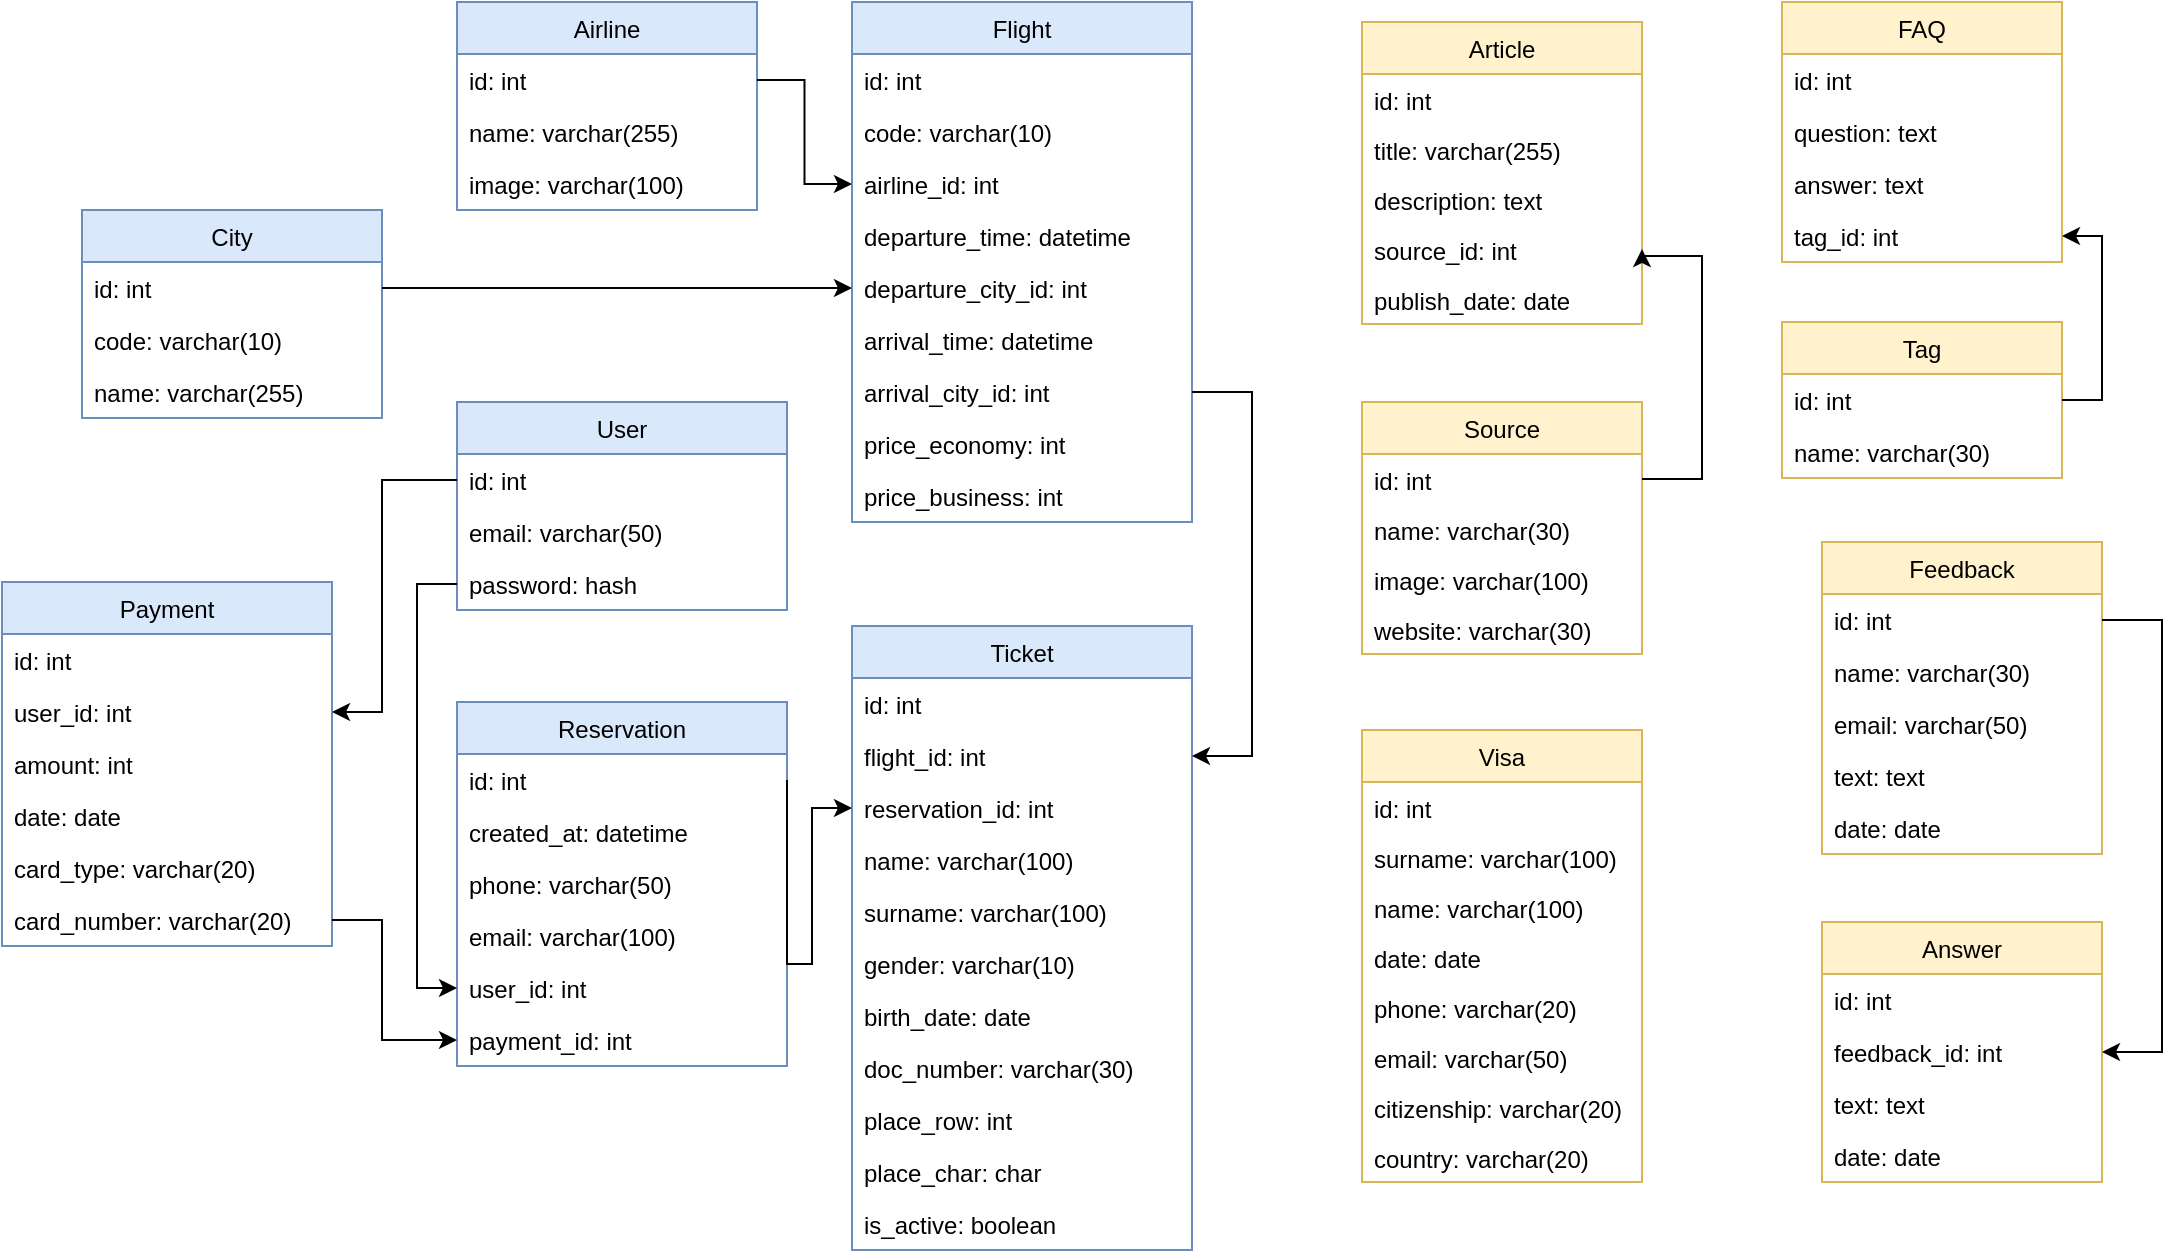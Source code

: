 <mxfile version="20.3.0" type="device"><diagram id="C5RBs43oDa-KdzZeNtuy" name="Page-1"><mxGraphModel dx="946" dy="672" grid="1" gridSize="10" guides="1" tooltips="1" connect="1" arrows="1" fold="1" page="1" pageScale="1" pageWidth="827" pageHeight="1169" math="0" shadow="0"><root><mxCell id="WIyWlLk6GJQsqaUBKTNV-0"/><mxCell id="WIyWlLk6GJQsqaUBKTNV-1" parent="WIyWlLk6GJQsqaUBKTNV-0"/><mxCell id="_5f3Uw6bycCclzPe7hTu-0" value="Airline" style="swimlane;fontStyle=0;childLayout=stackLayout;horizontal=1;startSize=26;fillColor=#dae8fc;horizontalStack=0;resizeParent=1;resizeParentMax=0;resizeLast=0;collapsible=1;marginBottom=0;strokeColor=#6c8ebf;" parent="WIyWlLk6GJQsqaUBKTNV-1" vertex="1"><mxGeometry x="237.5" y="70" width="150" height="104" as="geometry"/></mxCell><mxCell id="_5f3Uw6bycCclzPe7hTu-1" value="id: int" style="text;strokeColor=none;fillColor=none;align=left;verticalAlign=top;spacingLeft=4;spacingRight=4;overflow=hidden;rotatable=0;points=[[0,0.5],[1,0.5]];portConstraint=eastwest;" parent="_5f3Uw6bycCclzPe7hTu-0" vertex="1"><mxGeometry y="26" width="150" height="26" as="geometry"/></mxCell><mxCell id="_5f3Uw6bycCclzPe7hTu-2" value="name: varchar(255)" style="text;strokeColor=none;fillColor=none;align=left;verticalAlign=top;spacingLeft=4;spacingRight=4;overflow=hidden;rotatable=0;points=[[0,0.5],[1,0.5]];portConstraint=eastwest;" parent="_5f3Uw6bycCclzPe7hTu-0" vertex="1"><mxGeometry y="52" width="150" height="26" as="geometry"/></mxCell><mxCell id="ZoM3NRQeyZiOibWKj3f9-0" value="image: varchar(100)" style="text;strokeColor=none;fillColor=none;align=left;verticalAlign=top;spacingLeft=4;spacingRight=4;overflow=hidden;rotatable=0;points=[[0,0.5],[1,0.5]];portConstraint=eastwest;" vertex="1" parent="_5f3Uw6bycCclzPe7hTu-0"><mxGeometry y="78" width="150" height="26" as="geometry"/></mxCell><mxCell id="_5f3Uw6bycCclzPe7hTu-4" value="Flight" style="swimlane;fontStyle=0;childLayout=stackLayout;horizontal=1;startSize=26;fillColor=#dae8fc;horizontalStack=0;resizeParent=1;resizeParentMax=0;resizeLast=0;collapsible=1;marginBottom=0;strokeColor=#6c8ebf;" parent="WIyWlLk6GJQsqaUBKTNV-1" vertex="1"><mxGeometry x="435" y="70" width="170" height="260" as="geometry"/></mxCell><mxCell id="_5f3Uw6bycCclzPe7hTu-5" value="id: int" style="text;strokeColor=none;fillColor=none;align=left;verticalAlign=top;spacingLeft=4;spacingRight=4;overflow=hidden;rotatable=0;points=[[0,0.5],[1,0.5]];portConstraint=eastwest;" parent="_5f3Uw6bycCclzPe7hTu-4" vertex="1"><mxGeometry y="26" width="170" height="26" as="geometry"/></mxCell><mxCell id="_5f3Uw6bycCclzPe7hTu-7" value="code: varchar(10)" style="text;strokeColor=none;fillColor=none;align=left;verticalAlign=top;spacingLeft=4;spacingRight=4;overflow=hidden;rotatable=0;points=[[0,0.5],[1,0.5]];portConstraint=eastwest;" parent="_5f3Uw6bycCclzPe7hTu-4" vertex="1"><mxGeometry y="52" width="170" height="26" as="geometry"/></mxCell><mxCell id="_5f3Uw6bycCclzPe7hTu-16" value="airline_id: int" style="text;strokeColor=none;fillColor=none;align=left;verticalAlign=top;spacingLeft=4;spacingRight=4;overflow=hidden;rotatable=0;points=[[0,0.5],[1,0.5]];portConstraint=eastwest;" parent="_5f3Uw6bycCclzPe7hTu-4" vertex="1"><mxGeometry y="78" width="170" height="26" as="geometry"/></mxCell><mxCell id="_5f3Uw6bycCclzPe7hTu-6" value="departure_time: datetime " style="text;strokeColor=none;fillColor=none;align=left;verticalAlign=top;spacingLeft=4;spacingRight=4;overflow=hidden;rotatable=0;points=[[0,0.5],[1,0.5]];portConstraint=eastwest;" parent="_5f3Uw6bycCclzPe7hTu-4" vertex="1"><mxGeometry y="104" width="170" height="26" as="geometry"/></mxCell><mxCell id="_5f3Uw6bycCclzPe7hTu-13" value="departure_city_id: int " style="text;strokeColor=none;fillColor=none;align=left;verticalAlign=top;spacingLeft=4;spacingRight=4;overflow=hidden;rotatable=0;points=[[0,0.5],[1,0.5]];portConstraint=eastwest;" parent="_5f3Uw6bycCclzPe7hTu-4" vertex="1"><mxGeometry y="130" width="170" height="26" as="geometry"/></mxCell><mxCell id="_5f3Uw6bycCclzPe7hTu-11" value="arrival_time: datetime " style="text;strokeColor=none;fillColor=none;align=left;verticalAlign=top;spacingLeft=4;spacingRight=4;overflow=hidden;rotatable=0;points=[[0,0.5],[1,0.5]];portConstraint=eastwest;" parent="_5f3Uw6bycCclzPe7hTu-4" vertex="1"><mxGeometry y="156" width="170" height="26" as="geometry"/></mxCell><mxCell id="_5f3Uw6bycCclzPe7hTu-12" value="arrival_city_id: int " style="text;strokeColor=none;fillColor=none;align=left;verticalAlign=top;spacingLeft=4;spacingRight=4;overflow=hidden;rotatable=0;points=[[0,0.5],[1,0.5]];portConstraint=eastwest;" parent="_5f3Uw6bycCclzPe7hTu-4" vertex="1"><mxGeometry y="182" width="170" height="26" as="geometry"/></mxCell><mxCell id="_5f3Uw6bycCclzPe7hTu-17" value="price_economy: int " style="text;strokeColor=none;fillColor=none;align=left;verticalAlign=top;spacingLeft=4;spacingRight=4;overflow=hidden;rotatable=0;points=[[0,0.5],[1,0.5]];portConstraint=eastwest;" parent="_5f3Uw6bycCclzPe7hTu-4" vertex="1"><mxGeometry y="208" width="170" height="26" as="geometry"/></mxCell><mxCell id="_5f3Uw6bycCclzPe7hTu-18" value="price_business: int " style="text;strokeColor=none;fillColor=none;align=left;verticalAlign=top;spacingLeft=4;spacingRight=4;overflow=hidden;rotatable=0;points=[[0,0.5],[1,0.5]];portConstraint=eastwest;" parent="_5f3Uw6bycCclzPe7hTu-4" vertex="1"><mxGeometry y="234" width="170" height="26" as="geometry"/></mxCell><mxCell id="_5f3Uw6bycCclzPe7hTu-8" value="City" style="swimlane;fontStyle=0;childLayout=stackLayout;horizontal=1;startSize=26;fillColor=#dae8fc;horizontalStack=0;resizeParent=1;resizeParentMax=0;resizeLast=0;collapsible=1;marginBottom=0;strokeColor=#6c8ebf;" parent="WIyWlLk6GJQsqaUBKTNV-1" vertex="1"><mxGeometry x="50" y="174" width="150" height="104" as="geometry"/></mxCell><mxCell id="_5f3Uw6bycCclzPe7hTu-9" value="id: int" style="text;strokeColor=none;fillColor=none;align=left;verticalAlign=top;spacingLeft=4;spacingRight=4;overflow=hidden;rotatable=0;points=[[0,0.5],[1,0.5]];portConstraint=eastwest;" parent="_5f3Uw6bycCclzPe7hTu-8" vertex="1"><mxGeometry y="26" width="150" height="26" as="geometry"/></mxCell><mxCell id="_5f3Uw6bycCclzPe7hTu-73" value="code: varchar(10)" style="text;strokeColor=none;fillColor=none;align=left;verticalAlign=top;spacingLeft=4;spacingRight=4;overflow=hidden;rotatable=0;points=[[0,0.5],[1,0.5]];portConstraint=eastwest;" parent="_5f3Uw6bycCclzPe7hTu-8" vertex="1"><mxGeometry y="52" width="150" height="26" as="geometry"/></mxCell><mxCell id="_5f3Uw6bycCclzPe7hTu-10" value="name: varchar(255)" style="text;strokeColor=none;fillColor=none;align=left;verticalAlign=top;spacingLeft=4;spacingRight=4;overflow=hidden;rotatable=0;points=[[0,0.5],[1,0.5]];portConstraint=eastwest;" parent="_5f3Uw6bycCclzPe7hTu-8" vertex="1"><mxGeometry y="78" width="150" height="26" as="geometry"/></mxCell><mxCell id="_5f3Uw6bycCclzPe7hTu-15" style="edgeStyle=orthogonalEdgeStyle;rounded=0;orthogonalLoop=1;jettySize=auto;html=1;exitX=1;exitY=0.5;exitDx=0;exitDy=0;entryX=0;entryY=0.5;entryDx=0;entryDy=0;" parent="WIyWlLk6GJQsqaUBKTNV-1" source="_5f3Uw6bycCclzPe7hTu-1" target="_5f3Uw6bycCclzPe7hTu-16" edge="1"><mxGeometry relative="1" as="geometry"/></mxCell><mxCell id="_5f3Uw6bycCclzPe7hTu-45" value="Ticket" style="swimlane;fontStyle=0;childLayout=stackLayout;horizontal=1;startSize=26;fillColor=#dae8fc;horizontalStack=0;resizeParent=1;resizeParentMax=0;resizeLast=0;collapsible=1;marginBottom=0;strokeColor=#6c8ebf;" parent="WIyWlLk6GJQsqaUBKTNV-1" vertex="1"><mxGeometry x="435" y="382" width="170" height="312" as="geometry"/></mxCell><mxCell id="_5f3Uw6bycCclzPe7hTu-46" value="id: int" style="text;strokeColor=none;fillColor=none;align=left;verticalAlign=top;spacingLeft=4;spacingRight=4;overflow=hidden;rotatable=0;points=[[0,0.5],[1,0.5]];portConstraint=eastwest;" parent="_5f3Uw6bycCclzPe7hTu-45" vertex="1"><mxGeometry y="26" width="170" height="26" as="geometry"/></mxCell><mxCell id="_5f3Uw6bycCclzPe7hTu-48" value="flight_id: int" style="text;strokeColor=none;fillColor=none;align=left;verticalAlign=top;spacingLeft=4;spacingRight=4;overflow=hidden;rotatable=0;points=[[0,0.5],[1,0.5]];portConstraint=eastwest;" parent="_5f3Uw6bycCclzPe7hTu-45" vertex="1"><mxGeometry y="52" width="170" height="26" as="geometry"/></mxCell><mxCell id="_5f3Uw6bycCclzPe7hTu-50" value="reservation_id: int" style="text;strokeColor=none;fillColor=none;align=left;verticalAlign=top;spacingLeft=4;spacingRight=4;overflow=hidden;rotatable=0;points=[[0,0.5],[1,0.5]];portConstraint=eastwest;" parent="_5f3Uw6bycCclzPe7hTu-45" vertex="1"><mxGeometry y="78" width="170" height="26" as="geometry"/></mxCell><mxCell id="_5f3Uw6bycCclzPe7hTu-53" value="name: varchar(100)" style="text;strokeColor=none;fillColor=none;align=left;verticalAlign=top;spacingLeft=4;spacingRight=4;overflow=hidden;rotatable=0;points=[[0,0.5],[1,0.5]];portConstraint=eastwest;" parent="_5f3Uw6bycCclzPe7hTu-45" vertex="1"><mxGeometry y="104" width="170" height="26" as="geometry"/></mxCell><mxCell id="_5f3Uw6bycCclzPe7hTu-54" value="surname: varchar(100)" style="text;strokeColor=none;fillColor=none;align=left;verticalAlign=top;spacingLeft=4;spacingRight=4;overflow=hidden;rotatable=0;points=[[0,0.5],[1,0.5]];portConstraint=eastwest;" parent="_5f3Uw6bycCclzPe7hTu-45" vertex="1"><mxGeometry y="130" width="170" height="26" as="geometry"/></mxCell><mxCell id="_5f3Uw6bycCclzPe7hTu-55" value="gender: varchar(10)" style="text;strokeColor=none;fillColor=none;align=left;verticalAlign=top;spacingLeft=4;spacingRight=4;overflow=hidden;rotatable=0;points=[[0,0.5],[1,0.5]];portConstraint=eastwest;" parent="_5f3Uw6bycCclzPe7hTu-45" vertex="1"><mxGeometry y="156" width="170" height="26" as="geometry"/></mxCell><mxCell id="_5f3Uw6bycCclzPe7hTu-57" value="birth_date: date" style="text;strokeColor=none;fillColor=none;align=left;verticalAlign=top;spacingLeft=4;spacingRight=4;overflow=hidden;rotatable=0;points=[[0,0.5],[1,0.5]];portConstraint=eastwest;" parent="_5f3Uw6bycCclzPe7hTu-45" vertex="1"><mxGeometry y="182" width="170" height="26" as="geometry"/></mxCell><mxCell id="_5f3Uw6bycCclzPe7hTu-56" value="doc_number: varchar(30)" style="text;strokeColor=none;fillColor=none;align=left;verticalAlign=top;spacingLeft=4;spacingRight=4;overflow=hidden;rotatable=0;points=[[0,0.5],[1,0.5]];portConstraint=eastwest;" parent="_5f3Uw6bycCclzPe7hTu-45" vertex="1"><mxGeometry y="208" width="170" height="26" as="geometry"/></mxCell><mxCell id="_5f3Uw6bycCclzPe7hTu-49" value="place_row: int" style="text;strokeColor=none;fillColor=none;align=left;verticalAlign=top;spacingLeft=4;spacingRight=4;overflow=hidden;rotatable=0;points=[[0,0.5],[1,0.5]];portConstraint=eastwest;" parent="_5f3Uw6bycCclzPe7hTu-45" vertex="1"><mxGeometry y="234" width="170" height="26" as="geometry"/></mxCell><mxCell id="_5f3Uw6bycCclzPe7hTu-65" value="place_char: char" style="text;strokeColor=none;fillColor=none;align=left;verticalAlign=top;spacingLeft=4;spacingRight=4;overflow=hidden;rotatable=0;points=[[0,0.5],[1,0.5]];portConstraint=eastwest;" parent="_5f3Uw6bycCclzPe7hTu-45" vertex="1"><mxGeometry y="260" width="170" height="26" as="geometry"/></mxCell><mxCell id="_5f3Uw6bycCclzPe7hTu-66" value="is_active: boolean" style="text;strokeColor=none;fillColor=none;align=left;verticalAlign=top;spacingLeft=4;spacingRight=4;overflow=hidden;rotatable=0;points=[[0,0.5],[1,0.5]];portConstraint=eastwest;" parent="_5f3Uw6bycCclzPe7hTu-45" vertex="1"><mxGeometry y="286" width="170" height="26" as="geometry"/></mxCell><mxCell id="_5f3Uw6bycCclzPe7hTu-58" value="Payment" style="swimlane;fontStyle=0;childLayout=stackLayout;horizontal=1;startSize=26;fillColor=#dae8fc;horizontalStack=0;resizeParent=1;resizeParentMax=0;resizeLast=0;collapsible=1;marginBottom=0;strokeColor=#6c8ebf;" parent="WIyWlLk6GJQsqaUBKTNV-1" vertex="1"><mxGeometry x="10" y="360" width="165" height="182" as="geometry"/></mxCell><mxCell id="_5f3Uw6bycCclzPe7hTu-59" value="id: int" style="text;strokeColor=none;fillColor=none;align=left;verticalAlign=top;spacingLeft=4;spacingRight=4;overflow=hidden;rotatable=0;points=[[0,0.5],[1,0.5]];portConstraint=eastwest;" parent="_5f3Uw6bycCclzPe7hTu-58" vertex="1"><mxGeometry y="26" width="165" height="26" as="geometry"/></mxCell><mxCell id="_5f3Uw6bycCclzPe7hTu-62" value="user_id: int" style="text;strokeColor=none;fillColor=none;align=left;verticalAlign=top;spacingLeft=4;spacingRight=4;overflow=hidden;rotatable=0;points=[[0,0.5],[1,0.5]];portConstraint=eastwest;" parent="_5f3Uw6bycCclzPe7hTu-58" vertex="1"><mxGeometry y="52" width="165" height="26" as="geometry"/></mxCell><mxCell id="_5f3Uw6bycCclzPe7hTu-61" value="amount: int" style="text;strokeColor=none;fillColor=none;align=left;verticalAlign=top;spacingLeft=4;spacingRight=4;overflow=hidden;rotatable=0;points=[[0,0.5],[1,0.5]];portConstraint=eastwest;" parent="_5f3Uw6bycCclzPe7hTu-58" vertex="1"><mxGeometry y="78" width="165" height="26" as="geometry"/></mxCell><mxCell id="_5f3Uw6bycCclzPe7hTu-60" value="date: date" style="text;strokeColor=none;fillColor=none;align=left;verticalAlign=top;spacingLeft=4;spacingRight=4;overflow=hidden;rotatable=0;points=[[0,0.5],[1,0.5]];portConstraint=eastwest;" parent="_5f3Uw6bycCclzPe7hTu-58" vertex="1"><mxGeometry y="104" width="165" height="26" as="geometry"/></mxCell><mxCell id="_5f3Uw6bycCclzPe7hTu-64" value="card_type: varchar(20)" style="text;strokeColor=none;fillColor=none;align=left;verticalAlign=top;spacingLeft=4;spacingRight=4;overflow=hidden;rotatable=0;points=[[0,0.5],[1,0.5]];portConstraint=eastwest;" parent="_5f3Uw6bycCclzPe7hTu-58" vertex="1"><mxGeometry y="130" width="165" height="26" as="geometry"/></mxCell><mxCell id="_5f3Uw6bycCclzPe7hTu-63" value="card_number: varchar(20)" style="text;strokeColor=none;fillColor=none;align=left;verticalAlign=top;spacingLeft=4;spacingRight=4;overflow=hidden;rotatable=0;points=[[0,0.5],[1,0.5]];portConstraint=eastwest;" parent="_5f3Uw6bycCclzPe7hTu-58" vertex="1"><mxGeometry y="156" width="165" height="26" as="geometry"/></mxCell><mxCell id="_5f3Uw6bycCclzPe7hTu-68" style="edgeStyle=orthogonalEdgeStyle;rounded=0;orthogonalLoop=1;jettySize=auto;html=1;exitX=1;exitY=0.5;exitDx=0;exitDy=0;entryX=1;entryY=0.5;entryDx=0;entryDy=0;" parent="WIyWlLk6GJQsqaUBKTNV-1" source="_5f3Uw6bycCclzPe7hTu-12" target="_5f3Uw6bycCclzPe7hTu-48" edge="1"><mxGeometry relative="1" as="geometry"><Array as="points"><mxPoint x="635" y="265"/><mxPoint x="635" y="447"/></Array></mxGeometry></mxCell><mxCell id="_5f3Uw6bycCclzPe7hTu-74" value="User" style="swimlane;fontStyle=0;childLayout=stackLayout;horizontal=1;startSize=26;fillColor=#dae8fc;horizontalStack=0;resizeParent=1;resizeParentMax=0;resizeLast=0;collapsible=1;marginBottom=0;strokeColor=#6c8ebf;" parent="WIyWlLk6GJQsqaUBKTNV-1" vertex="1"><mxGeometry x="237.5" y="270" width="165" height="104" as="geometry"/></mxCell><mxCell id="_5f3Uw6bycCclzPe7hTu-75" value="id: int" style="text;strokeColor=none;fillColor=none;align=left;verticalAlign=top;spacingLeft=4;spacingRight=4;overflow=hidden;rotatable=0;points=[[0,0.5],[1,0.5]];portConstraint=eastwest;" parent="_5f3Uw6bycCclzPe7hTu-74" vertex="1"><mxGeometry y="26" width="165" height="26" as="geometry"/></mxCell><mxCell id="_5f3Uw6bycCclzPe7hTu-76" value="email: varchar(50)" style="text;strokeColor=none;fillColor=none;align=left;verticalAlign=top;spacingLeft=4;spacingRight=4;overflow=hidden;rotatable=0;points=[[0,0.5],[1,0.5]];portConstraint=eastwest;" parent="_5f3Uw6bycCclzPe7hTu-74" vertex="1"><mxGeometry y="52" width="165" height="26" as="geometry"/></mxCell><mxCell id="_5f3Uw6bycCclzPe7hTu-77" value="password: hash" style="text;strokeColor=none;fillColor=none;align=left;verticalAlign=top;spacingLeft=4;spacingRight=4;overflow=hidden;rotatable=0;points=[[0,0.5],[1,0.5]];portConstraint=eastwest;" parent="_5f3Uw6bycCclzPe7hTu-74" vertex="1"><mxGeometry y="78" width="165" height="26" as="geometry"/></mxCell><mxCell id="_5f3Uw6bycCclzPe7hTu-86" value="Article" style="swimlane;fontStyle=0;childLayout=stackLayout;horizontal=1;startSize=26;fillColor=#fff2cc;horizontalStack=0;resizeParent=1;resizeParentMax=0;resizeLast=0;collapsible=1;marginBottom=0;strokeColor=#d6b656;" parent="WIyWlLk6GJQsqaUBKTNV-1" vertex="1"><mxGeometry x="690" y="80" width="140" height="151" as="geometry"/></mxCell><mxCell id="_5f3Uw6bycCclzPe7hTu-87" value="id: int" style="text;strokeColor=none;fillColor=none;align=left;verticalAlign=top;spacingLeft=4;spacingRight=4;overflow=hidden;rotatable=0;points=[[0,0.5],[1,0.5]];portConstraint=eastwest;" parent="_5f3Uw6bycCclzPe7hTu-86" vertex="1"><mxGeometry y="26" width="140" height="25" as="geometry"/></mxCell><mxCell id="_5f3Uw6bycCclzPe7hTu-88" value="title: varchar(255)" style="text;strokeColor=none;fillColor=none;align=left;verticalAlign=top;spacingLeft=4;spacingRight=4;overflow=hidden;rotatable=0;points=[[0,0.5],[1,0.5]];portConstraint=eastwest;" parent="_5f3Uw6bycCclzPe7hTu-86" vertex="1"><mxGeometry y="51" width="140" height="25" as="geometry"/></mxCell><mxCell id="_5f3Uw6bycCclzPe7hTu-89" value="description: text" style="text;strokeColor=none;fillColor=none;align=left;verticalAlign=top;spacingLeft=4;spacingRight=4;overflow=hidden;rotatable=0;points=[[0,0.5],[1,0.5]];portConstraint=eastwest;" parent="_5f3Uw6bycCclzPe7hTu-86" vertex="1"><mxGeometry y="76" width="140" height="25" as="geometry"/></mxCell><mxCell id="_5f3Uw6bycCclzPe7hTu-91" value="source_id: int" style="text;strokeColor=none;fillColor=none;align=left;verticalAlign=top;spacingLeft=4;spacingRight=4;overflow=hidden;rotatable=0;points=[[0,0.5],[1,0.5]];portConstraint=eastwest;" parent="_5f3Uw6bycCclzPe7hTu-86" vertex="1"><mxGeometry y="101" width="140" height="25" as="geometry"/></mxCell><mxCell id="_5f3Uw6bycCclzPe7hTu-119" value="publish_date: date" style="text;strokeColor=none;fillColor=none;align=left;verticalAlign=top;spacingLeft=4;spacingRight=4;overflow=hidden;rotatable=0;points=[[0,0.5],[1,0.5]];portConstraint=eastwest;" parent="_5f3Uw6bycCclzPe7hTu-86" vertex="1"><mxGeometry y="126" width="140" height="25" as="geometry"/></mxCell><mxCell id="_5f3Uw6bycCclzPe7hTu-92" value="Source" style="swimlane;fontStyle=0;childLayout=stackLayout;horizontal=1;startSize=26;fillColor=#fff2cc;horizontalStack=0;resizeParent=1;resizeParentMax=0;resizeLast=0;collapsible=1;marginBottom=0;strokeColor=#d6b656;" parent="WIyWlLk6GJQsqaUBKTNV-1" vertex="1"><mxGeometry x="690" y="270" width="140" height="126" as="geometry"/></mxCell><mxCell id="_5f3Uw6bycCclzPe7hTu-93" value="id: int" style="text;strokeColor=none;fillColor=none;align=left;verticalAlign=top;spacingLeft=4;spacingRight=4;overflow=hidden;rotatable=0;points=[[0,0.5],[1,0.5]];portConstraint=eastwest;" parent="_5f3Uw6bycCclzPe7hTu-92" vertex="1"><mxGeometry y="26" width="140" height="25" as="geometry"/></mxCell><mxCell id="_5f3Uw6bycCclzPe7hTu-94" value="name: varchar(30)" style="text;strokeColor=none;fillColor=none;align=left;verticalAlign=top;spacingLeft=4;spacingRight=4;overflow=hidden;rotatable=0;points=[[0,0.5],[1,0.5]];portConstraint=eastwest;" parent="_5f3Uw6bycCclzPe7hTu-92" vertex="1"><mxGeometry y="51" width="140" height="25" as="geometry"/></mxCell><mxCell id="_5f3Uw6bycCclzPe7hTu-95" value="image: varchar(100)" style="text;strokeColor=none;fillColor=none;align=left;verticalAlign=top;spacingLeft=4;spacingRight=4;overflow=hidden;rotatable=0;points=[[0,0.5],[1,0.5]];portConstraint=eastwest;" parent="_5f3Uw6bycCclzPe7hTu-92" vertex="1"><mxGeometry y="76" width="140" height="25" as="geometry"/></mxCell><mxCell id="_5f3Uw6bycCclzPe7hTu-96" value="website: varchar(30)" style="text;strokeColor=none;fillColor=none;align=left;verticalAlign=top;spacingLeft=4;spacingRight=4;overflow=hidden;rotatable=0;points=[[0,0.5],[1,0.5]];portConstraint=eastwest;" parent="_5f3Uw6bycCclzPe7hTu-92" vertex="1"><mxGeometry y="101" width="140" height="25" as="geometry"/></mxCell><mxCell id="_5f3Uw6bycCclzPe7hTu-98" style="edgeStyle=orthogonalEdgeStyle;rounded=0;orthogonalLoop=1;jettySize=auto;html=1;exitX=1;exitY=0.5;exitDx=0;exitDy=0;entryX=1;entryY=0.5;entryDx=0;entryDy=0;" parent="WIyWlLk6GJQsqaUBKTNV-1" source="_5f3Uw6bycCclzPe7hTu-93" target="_5f3Uw6bycCclzPe7hTu-91" edge="1"><mxGeometry relative="1" as="geometry"><Array as="points"><mxPoint x="860" y="309"/><mxPoint x="860" y="197"/></Array></mxGeometry></mxCell><mxCell id="_5f3Uw6bycCclzPe7hTu-99" value="FAQ" style="swimlane;fontStyle=0;childLayout=stackLayout;horizontal=1;startSize=26;fillColor=#fff2cc;horizontalStack=0;resizeParent=1;resizeParentMax=0;resizeLast=0;collapsible=1;marginBottom=0;strokeColor=#d6b656;" parent="WIyWlLk6GJQsqaUBKTNV-1" vertex="1"><mxGeometry x="900" y="70" width="140" height="130" as="geometry"/></mxCell><mxCell id="_5f3Uw6bycCclzPe7hTu-100" value="id: int" style="text;strokeColor=none;fillColor=none;align=left;verticalAlign=top;spacingLeft=4;spacingRight=4;overflow=hidden;rotatable=0;points=[[0,0.5],[1,0.5]];portConstraint=eastwest;" parent="_5f3Uw6bycCclzPe7hTu-99" vertex="1"><mxGeometry y="26" width="140" height="26" as="geometry"/></mxCell><mxCell id="_5f3Uw6bycCclzPe7hTu-101" value="question: text" style="text;strokeColor=none;fillColor=none;align=left;verticalAlign=top;spacingLeft=4;spacingRight=4;overflow=hidden;rotatable=0;points=[[0,0.5],[1,0.5]];portConstraint=eastwest;" parent="_5f3Uw6bycCclzPe7hTu-99" vertex="1"><mxGeometry y="52" width="140" height="26" as="geometry"/></mxCell><mxCell id="_5f3Uw6bycCclzPe7hTu-102" value="answer: text" style="text;strokeColor=none;fillColor=none;align=left;verticalAlign=top;spacingLeft=4;spacingRight=4;overflow=hidden;rotatable=0;points=[[0,0.5],[1,0.5]];portConstraint=eastwest;" parent="_5f3Uw6bycCclzPe7hTu-99" vertex="1"><mxGeometry y="78" width="140" height="26" as="geometry"/></mxCell><mxCell id="_5f3Uw6bycCclzPe7hTu-104" value="tag_id: int" style="text;strokeColor=none;fillColor=none;align=left;verticalAlign=top;spacingLeft=4;spacingRight=4;overflow=hidden;rotatable=0;points=[[0,0.5],[1,0.5]];portConstraint=eastwest;" parent="_5f3Uw6bycCclzPe7hTu-99" vertex="1"><mxGeometry y="104" width="140" height="26" as="geometry"/></mxCell><mxCell id="_5f3Uw6bycCclzPe7hTu-105" value="Tag" style="swimlane;fontStyle=0;childLayout=stackLayout;horizontal=1;startSize=26;fillColor=#fff2cc;horizontalStack=0;resizeParent=1;resizeParentMax=0;resizeLast=0;collapsible=1;marginBottom=0;strokeColor=#d6b656;" parent="WIyWlLk6GJQsqaUBKTNV-1" vertex="1"><mxGeometry x="900" y="230" width="140" height="78" as="geometry"/></mxCell><mxCell id="_5f3Uw6bycCclzPe7hTu-106" value="id: int" style="text;strokeColor=none;fillColor=none;align=left;verticalAlign=top;spacingLeft=4;spacingRight=4;overflow=hidden;rotatable=0;points=[[0,0.5],[1,0.5]];portConstraint=eastwest;" parent="_5f3Uw6bycCclzPe7hTu-105" vertex="1"><mxGeometry y="26" width="140" height="26" as="geometry"/></mxCell><mxCell id="_5f3Uw6bycCclzPe7hTu-107" value="name: varchar(30)" style="text;strokeColor=none;fillColor=none;align=left;verticalAlign=top;spacingLeft=4;spacingRight=4;overflow=hidden;rotatable=0;points=[[0,0.5],[1,0.5]];portConstraint=eastwest;" parent="_5f3Uw6bycCclzPe7hTu-105" vertex="1"><mxGeometry y="52" width="140" height="26" as="geometry"/></mxCell><mxCell id="_5f3Uw6bycCclzPe7hTu-111" style="edgeStyle=orthogonalEdgeStyle;rounded=0;orthogonalLoop=1;jettySize=auto;html=1;exitX=1;exitY=0.5;exitDx=0;exitDy=0;entryX=1;entryY=0.5;entryDx=0;entryDy=0;" parent="WIyWlLk6GJQsqaUBKTNV-1" source="_5f3Uw6bycCclzPe7hTu-106" target="_5f3Uw6bycCclzPe7hTu-104" edge="1"><mxGeometry relative="1" as="geometry"/></mxCell><mxCell id="_5f3Uw6bycCclzPe7hTu-116" value="Feedback" style="swimlane;fontStyle=0;childLayout=stackLayout;horizontal=1;startSize=26;fillColor=#fff2cc;horizontalStack=0;resizeParent=1;resizeParentMax=0;resizeLast=0;collapsible=1;marginBottom=0;strokeColor=#d6b656;" parent="WIyWlLk6GJQsqaUBKTNV-1" vertex="1"><mxGeometry x="920" y="340" width="140" height="156" as="geometry"/></mxCell><mxCell id="_5f3Uw6bycCclzPe7hTu-117" value="id: int" style="text;strokeColor=none;fillColor=none;align=left;verticalAlign=top;spacingLeft=4;spacingRight=4;overflow=hidden;rotatable=0;points=[[0,0.5],[1,0.5]];portConstraint=eastwest;" parent="_5f3Uw6bycCclzPe7hTu-116" vertex="1"><mxGeometry y="26" width="140" height="26" as="geometry"/></mxCell><mxCell id="_5f3Uw6bycCclzPe7hTu-118" value="name: varchar(30)" style="text;strokeColor=none;fillColor=none;align=left;verticalAlign=top;spacingLeft=4;spacingRight=4;overflow=hidden;rotatable=0;points=[[0,0.5],[1,0.5]];portConstraint=eastwest;" parent="_5f3Uw6bycCclzPe7hTu-116" vertex="1"><mxGeometry y="52" width="140" height="26" as="geometry"/></mxCell><mxCell id="_5f3Uw6bycCclzPe7hTu-120" value="email: varchar(50)" style="text;strokeColor=none;fillColor=none;align=left;verticalAlign=top;spacingLeft=4;spacingRight=4;overflow=hidden;rotatable=0;points=[[0,0.5],[1,0.5]];portConstraint=eastwest;" parent="_5f3Uw6bycCclzPe7hTu-116" vertex="1"><mxGeometry y="78" width="140" height="26" as="geometry"/></mxCell><mxCell id="_5f3Uw6bycCclzPe7hTu-121" value="text: text" style="text;strokeColor=none;fillColor=none;align=left;verticalAlign=top;spacingLeft=4;spacingRight=4;overflow=hidden;rotatable=0;points=[[0,0.5],[1,0.5]];portConstraint=eastwest;" parent="_5f3Uw6bycCclzPe7hTu-116" vertex="1"><mxGeometry y="104" width="140" height="26" as="geometry"/></mxCell><mxCell id="_5f3Uw6bycCclzPe7hTu-122" value="date: date" style="text;strokeColor=none;fillColor=none;align=left;verticalAlign=top;spacingLeft=4;spacingRight=4;overflow=hidden;rotatable=0;points=[[0,0.5],[1,0.5]];portConstraint=eastwest;" parent="_5f3Uw6bycCclzPe7hTu-116" vertex="1"><mxGeometry y="130" width="140" height="26" as="geometry"/></mxCell><mxCell id="_5f3Uw6bycCclzPe7hTu-123" value="Answer" style="swimlane;fontStyle=0;childLayout=stackLayout;horizontal=1;startSize=26;fillColor=#fff2cc;horizontalStack=0;resizeParent=1;resizeParentMax=0;resizeLast=0;collapsible=1;marginBottom=0;strokeColor=#d6b656;" parent="WIyWlLk6GJQsqaUBKTNV-1" vertex="1"><mxGeometry x="920" y="530" width="140" height="130" as="geometry"/></mxCell><mxCell id="_5f3Uw6bycCclzPe7hTu-124" value="id: int" style="text;strokeColor=none;fillColor=none;align=left;verticalAlign=top;spacingLeft=4;spacingRight=4;overflow=hidden;rotatable=0;points=[[0,0.5],[1,0.5]];portConstraint=eastwest;" parent="_5f3Uw6bycCclzPe7hTu-123" vertex="1"><mxGeometry y="26" width="140" height="26" as="geometry"/></mxCell><mxCell id="_5f3Uw6bycCclzPe7hTu-125" value="feedback_id: int" style="text;strokeColor=none;fillColor=none;align=left;verticalAlign=top;spacingLeft=4;spacingRight=4;overflow=hidden;rotatable=0;points=[[0,0.5],[1,0.5]];portConstraint=eastwest;" parent="_5f3Uw6bycCclzPe7hTu-123" vertex="1"><mxGeometry y="52" width="140" height="26" as="geometry"/></mxCell><mxCell id="_5f3Uw6bycCclzPe7hTu-126" value="text: text" style="text;strokeColor=none;fillColor=none;align=left;verticalAlign=top;spacingLeft=4;spacingRight=4;overflow=hidden;rotatable=0;points=[[0,0.5],[1,0.5]];portConstraint=eastwest;" parent="_5f3Uw6bycCclzPe7hTu-123" vertex="1"><mxGeometry y="78" width="140" height="26" as="geometry"/></mxCell><mxCell id="_5f3Uw6bycCclzPe7hTu-128" value="date: date" style="text;strokeColor=none;fillColor=none;align=left;verticalAlign=top;spacingLeft=4;spacingRight=4;overflow=hidden;rotatable=0;points=[[0,0.5],[1,0.5]];portConstraint=eastwest;" parent="_5f3Uw6bycCclzPe7hTu-123" vertex="1"><mxGeometry y="104" width="140" height="26" as="geometry"/></mxCell><mxCell id="_5f3Uw6bycCclzPe7hTu-131" style="edgeStyle=orthogonalEdgeStyle;rounded=0;orthogonalLoop=1;jettySize=auto;html=1;exitX=1;exitY=0.5;exitDx=0;exitDy=0;entryX=1;entryY=0.5;entryDx=0;entryDy=0;" parent="WIyWlLk6GJQsqaUBKTNV-1" source="_5f3Uw6bycCclzPe7hTu-117" target="_5f3Uw6bycCclzPe7hTu-125" edge="1"><mxGeometry relative="1" as="geometry"><Array as="points"><mxPoint x="1090" y="379"/><mxPoint x="1090" y="595"/></Array></mxGeometry></mxCell><mxCell id="_5f3Uw6bycCclzPe7hTu-132" value="Visa" style="swimlane;fontStyle=0;childLayout=stackLayout;horizontal=1;startSize=26;fillColor=#fff2cc;horizontalStack=0;resizeParent=1;resizeParentMax=0;resizeLast=0;collapsible=1;marginBottom=0;strokeColor=#d6b656;" parent="WIyWlLk6GJQsqaUBKTNV-1" vertex="1"><mxGeometry x="690" y="434" width="140" height="226" as="geometry"/></mxCell><mxCell id="_5f3Uw6bycCclzPe7hTu-133" value="id: int" style="text;strokeColor=none;fillColor=none;align=left;verticalAlign=top;spacingLeft=4;spacingRight=4;overflow=hidden;rotatable=0;points=[[0,0.5],[1,0.5]];portConstraint=eastwest;" parent="_5f3Uw6bycCclzPe7hTu-132" vertex="1"><mxGeometry y="26" width="140" height="25" as="geometry"/></mxCell><mxCell id="_5f3Uw6bycCclzPe7hTu-134" value="surname: varchar(100)" style="text;strokeColor=none;fillColor=none;align=left;verticalAlign=top;spacingLeft=4;spacingRight=4;overflow=hidden;rotatable=0;points=[[0,0.5],[1,0.5]];portConstraint=eastwest;" parent="_5f3Uw6bycCclzPe7hTu-132" vertex="1"><mxGeometry y="51" width="140" height="25" as="geometry"/></mxCell><mxCell id="_5f3Uw6bycCclzPe7hTu-135" value="name: varchar(100)" style="text;strokeColor=none;fillColor=none;align=left;verticalAlign=top;spacingLeft=4;spacingRight=4;overflow=hidden;rotatable=0;points=[[0,0.5],[1,0.5]];portConstraint=eastwest;" parent="_5f3Uw6bycCclzPe7hTu-132" vertex="1"><mxGeometry y="76" width="140" height="25" as="geometry"/></mxCell><mxCell id="_5f3Uw6bycCclzPe7hTu-136" value="date: date" style="text;strokeColor=none;fillColor=none;align=left;verticalAlign=top;spacingLeft=4;spacingRight=4;overflow=hidden;rotatable=0;points=[[0,0.5],[1,0.5]];portConstraint=eastwest;" parent="_5f3Uw6bycCclzPe7hTu-132" vertex="1"><mxGeometry y="101" width="140" height="25" as="geometry"/></mxCell><mxCell id="_5f3Uw6bycCclzPe7hTu-141" value="phone: varchar(20)" style="text;strokeColor=none;fillColor=none;align=left;verticalAlign=top;spacingLeft=4;spacingRight=4;overflow=hidden;rotatable=0;points=[[0,0.5],[1,0.5]];portConstraint=eastwest;" parent="_5f3Uw6bycCclzPe7hTu-132" vertex="1"><mxGeometry y="126" width="140" height="25" as="geometry"/></mxCell><mxCell id="_5f3Uw6bycCclzPe7hTu-139" value="email: varchar(50)" style="text;strokeColor=none;fillColor=none;align=left;verticalAlign=top;spacingLeft=4;spacingRight=4;overflow=hidden;rotatable=0;points=[[0,0.5],[1,0.5]];portConstraint=eastwest;" parent="_5f3Uw6bycCclzPe7hTu-132" vertex="1"><mxGeometry y="151" width="140" height="25" as="geometry"/></mxCell><mxCell id="_5f3Uw6bycCclzPe7hTu-140" value="citizenship: varchar(20)" style="text;strokeColor=none;fillColor=none;align=left;verticalAlign=top;spacingLeft=4;spacingRight=4;overflow=hidden;rotatable=0;points=[[0,0.5],[1,0.5]];portConstraint=eastwest;" parent="_5f3Uw6bycCclzPe7hTu-132" vertex="1"><mxGeometry y="176" width="140" height="25" as="geometry"/></mxCell><mxCell id="_5f3Uw6bycCclzPe7hTu-138" value="country: varchar(20)" style="text;strokeColor=none;fillColor=none;align=left;verticalAlign=top;spacingLeft=4;spacingRight=4;overflow=hidden;rotatable=0;points=[[0,0.5],[1,0.5]];portConstraint=eastwest;" parent="_5f3Uw6bycCclzPe7hTu-132" vertex="1"><mxGeometry y="201" width="140" height="25" as="geometry"/></mxCell><mxCell id="_5f3Uw6bycCclzPe7hTu-143" style="edgeStyle=orthogonalEdgeStyle;rounded=0;orthogonalLoop=1;jettySize=auto;html=1;exitX=1;exitY=0.5;exitDx=0;exitDy=0;entryX=0;entryY=0.5;entryDx=0;entryDy=0;" parent="WIyWlLk6GJQsqaUBKTNV-1" source="_5f3Uw6bycCclzPe7hTu-9" target="_5f3Uw6bycCclzPe7hTu-13" edge="1"><mxGeometry relative="1" as="geometry"/></mxCell><mxCell id="ZoM3NRQeyZiOibWKj3f9-1" value="Reservation" style="swimlane;fontStyle=0;childLayout=stackLayout;horizontal=1;startSize=26;fillColor=#dae8fc;horizontalStack=0;resizeParent=1;resizeParentMax=0;resizeLast=0;collapsible=1;marginBottom=0;strokeColor=#6c8ebf;" vertex="1" parent="WIyWlLk6GJQsqaUBKTNV-1"><mxGeometry x="237.5" y="420" width="165" height="182" as="geometry"/></mxCell><mxCell id="ZoM3NRQeyZiOibWKj3f9-2" value="id: int" style="text;strokeColor=none;fillColor=none;align=left;verticalAlign=top;spacingLeft=4;spacingRight=4;overflow=hidden;rotatable=0;points=[[0,0.5],[1,0.5]];portConstraint=eastwest;" vertex="1" parent="ZoM3NRQeyZiOibWKj3f9-1"><mxGeometry y="26" width="165" height="26" as="geometry"/></mxCell><mxCell id="ZoM3NRQeyZiOibWKj3f9-5" value="created_at: datetime" style="text;strokeColor=none;fillColor=none;align=left;verticalAlign=top;spacingLeft=4;spacingRight=4;overflow=hidden;rotatable=0;points=[[0,0.5],[1,0.5]];portConstraint=eastwest;" vertex="1" parent="ZoM3NRQeyZiOibWKj3f9-1"><mxGeometry y="52" width="165" height="26" as="geometry"/></mxCell><mxCell id="ZoM3NRQeyZiOibWKj3f9-9" value="phone: varchar(50)" style="text;strokeColor=none;fillColor=none;align=left;verticalAlign=top;spacingLeft=4;spacingRight=4;overflow=hidden;rotatable=0;points=[[0,0.5],[1,0.5]];portConstraint=eastwest;" vertex="1" parent="ZoM3NRQeyZiOibWKj3f9-1"><mxGeometry y="78" width="165" height="26" as="geometry"/></mxCell><mxCell id="ZoM3NRQeyZiOibWKj3f9-8" value="email: varchar(100)" style="text;strokeColor=none;fillColor=none;align=left;verticalAlign=top;spacingLeft=4;spacingRight=4;overflow=hidden;rotatable=0;points=[[0,0.5],[1,0.5]];portConstraint=eastwest;" vertex="1" parent="ZoM3NRQeyZiOibWKj3f9-1"><mxGeometry y="104" width="165" height="26" as="geometry"/></mxCell><mxCell id="ZoM3NRQeyZiOibWKj3f9-3" value="user_id: int" style="text;strokeColor=none;fillColor=none;align=left;verticalAlign=top;spacingLeft=4;spacingRight=4;overflow=hidden;rotatable=0;points=[[0,0.5],[1,0.5]];portConstraint=eastwest;" vertex="1" parent="ZoM3NRQeyZiOibWKj3f9-1"><mxGeometry y="130" width="165" height="26" as="geometry"/></mxCell><mxCell id="ZoM3NRQeyZiOibWKj3f9-4" value="payment_id: int" style="text;strokeColor=none;fillColor=none;align=left;verticalAlign=top;spacingLeft=4;spacingRight=4;overflow=hidden;rotatable=0;points=[[0,0.5],[1,0.5]];portConstraint=eastwest;" vertex="1" parent="ZoM3NRQeyZiOibWKj3f9-1"><mxGeometry y="156" width="165" height="26" as="geometry"/></mxCell><mxCell id="ZoM3NRQeyZiOibWKj3f9-10" style="edgeStyle=orthogonalEdgeStyle;rounded=0;orthogonalLoop=1;jettySize=auto;html=1;exitX=1;exitY=0.5;exitDx=0;exitDy=0;entryX=0;entryY=0.5;entryDx=0;entryDy=0;" edge="1" parent="WIyWlLk6GJQsqaUBKTNV-1" source="ZoM3NRQeyZiOibWKj3f9-2" target="_5f3Uw6bycCclzPe7hTu-50"><mxGeometry relative="1" as="geometry"><Array as="points"><mxPoint x="415" y="551"/><mxPoint x="415" y="473"/></Array></mxGeometry></mxCell><mxCell id="ZoM3NRQeyZiOibWKj3f9-15" style="edgeStyle=orthogonalEdgeStyle;rounded=0;orthogonalLoop=1;jettySize=auto;html=1;exitX=0;exitY=0.5;exitDx=0;exitDy=0;entryX=0;entryY=0.5;entryDx=0;entryDy=0;" edge="1" parent="WIyWlLk6GJQsqaUBKTNV-1" source="_5f3Uw6bycCclzPe7hTu-77" target="ZoM3NRQeyZiOibWKj3f9-3"><mxGeometry relative="1" as="geometry"/></mxCell><mxCell id="ZoM3NRQeyZiOibWKj3f9-16" style="edgeStyle=orthogonalEdgeStyle;rounded=0;orthogonalLoop=1;jettySize=auto;html=1;exitX=0;exitY=0.5;exitDx=0;exitDy=0;entryX=1;entryY=0.5;entryDx=0;entryDy=0;" edge="1" parent="WIyWlLk6GJQsqaUBKTNV-1" source="_5f3Uw6bycCclzPe7hTu-75" target="_5f3Uw6bycCclzPe7hTu-62"><mxGeometry relative="1" as="geometry"><Array as="points"><mxPoint x="200" y="309"/><mxPoint x="200" y="425"/></Array></mxGeometry></mxCell><mxCell id="ZoM3NRQeyZiOibWKj3f9-17" style="edgeStyle=orthogonalEdgeStyle;rounded=0;orthogonalLoop=1;jettySize=auto;html=1;exitX=1;exitY=0.5;exitDx=0;exitDy=0;entryX=0;entryY=0.5;entryDx=0;entryDy=0;" edge="1" parent="WIyWlLk6GJQsqaUBKTNV-1" source="_5f3Uw6bycCclzPe7hTu-63" target="ZoM3NRQeyZiOibWKj3f9-4"><mxGeometry relative="1" as="geometry"><Array as="points"><mxPoint x="200" y="529"/><mxPoint x="200" y="589"/></Array></mxGeometry></mxCell></root></mxGraphModel></diagram></mxfile>